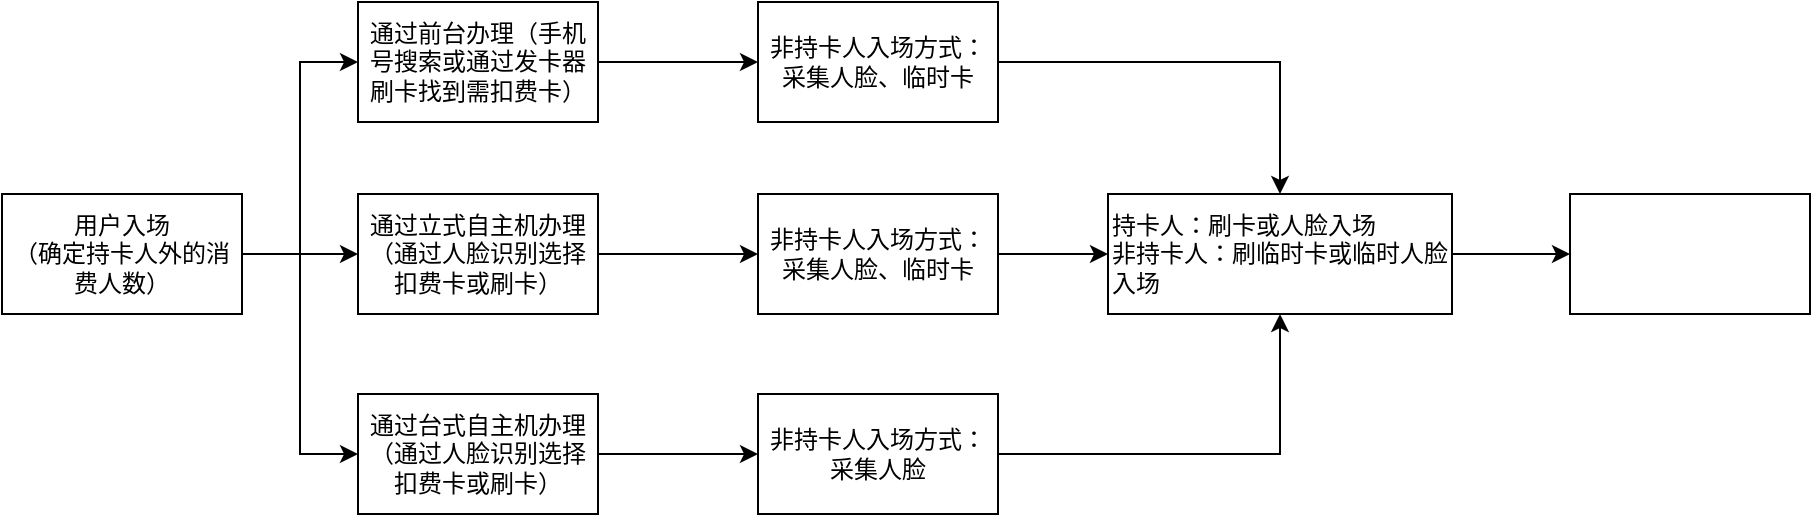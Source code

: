 <mxfile version="21.0.6" type="github">
  <diagram id="C5RBs43oDa-KdzZeNtuy" name="Page-1">
    <mxGraphModel dx="1434" dy="699" grid="1" gridSize="10" guides="1" tooltips="1" connect="1" arrows="1" fold="1" page="1" pageScale="1" pageWidth="827" pageHeight="1169" math="0" shadow="0">
      <root>
        <mxCell id="WIyWlLk6GJQsqaUBKTNV-0" />
        <mxCell id="WIyWlLk6GJQsqaUBKTNV-1" parent="WIyWlLk6GJQsqaUBKTNV-0" />
        <mxCell id="iTxTnmrPjzGDXyez09_j-1" value="" style="edgeStyle=orthogonalEdgeStyle;rounded=0;orthogonalLoop=1;jettySize=auto;html=1;entryX=0;entryY=0.5;entryDx=0;entryDy=0;" edge="1" parent="WIyWlLk6GJQsqaUBKTNV-1" source="iTxTnmrPjzGDXyez09_j-3" target="iTxTnmrPjzGDXyez09_j-5">
          <mxGeometry relative="1" as="geometry" />
        </mxCell>
        <mxCell id="iTxTnmrPjzGDXyez09_j-2" value="" style="edgeStyle=orthogonalEdgeStyle;rounded=0;orthogonalLoop=1;jettySize=auto;html=1;entryX=0;entryY=0.5;entryDx=0;entryDy=0;" edge="1" parent="WIyWlLk6GJQsqaUBKTNV-1" source="iTxTnmrPjzGDXyez09_j-3" target="iTxTnmrPjzGDXyez09_j-9">
          <mxGeometry relative="1" as="geometry" />
        </mxCell>
        <mxCell id="iTxTnmrPjzGDXyez09_j-29" value="" style="edgeStyle=orthogonalEdgeStyle;rounded=0;orthogonalLoop=1;jettySize=auto;html=1;entryX=0;entryY=0.5;entryDx=0;entryDy=0;" edge="1" parent="WIyWlLk6GJQsqaUBKTNV-1" source="iTxTnmrPjzGDXyez09_j-3" target="iTxTnmrPjzGDXyez09_j-28">
          <mxGeometry relative="1" as="geometry" />
        </mxCell>
        <mxCell id="iTxTnmrPjzGDXyez09_j-3" value="用户入场&lt;br&gt;（确定持卡人外的消费人数）" style="rounded=0;whiteSpace=wrap;html=1;" vertex="1" parent="WIyWlLk6GJQsqaUBKTNV-1">
          <mxGeometry x="20" y="310" width="120" height="60" as="geometry" />
        </mxCell>
        <mxCell id="iTxTnmrPjzGDXyez09_j-58" value="" style="edgeStyle=orthogonalEdgeStyle;rounded=0;orthogonalLoop=1;jettySize=auto;html=1;" edge="1" parent="WIyWlLk6GJQsqaUBKTNV-1" source="iTxTnmrPjzGDXyez09_j-5" target="iTxTnmrPjzGDXyez09_j-57">
          <mxGeometry relative="1" as="geometry" />
        </mxCell>
        <mxCell id="iTxTnmrPjzGDXyez09_j-5" value="通过立式自主机办理（通过人脸识别选择扣费卡或刷卡）" style="whiteSpace=wrap;html=1;rounded=0;" vertex="1" parent="WIyWlLk6GJQsqaUBKTNV-1">
          <mxGeometry x="198" y="310" width="120" height="60" as="geometry" />
        </mxCell>
        <mxCell id="iTxTnmrPjzGDXyez09_j-56" value="" style="edgeStyle=orthogonalEdgeStyle;rounded=0;orthogonalLoop=1;jettySize=auto;html=1;" edge="1" parent="WIyWlLk6GJQsqaUBKTNV-1" source="iTxTnmrPjzGDXyez09_j-9" target="iTxTnmrPjzGDXyez09_j-55">
          <mxGeometry relative="1" as="geometry" />
        </mxCell>
        <mxCell id="iTxTnmrPjzGDXyez09_j-9" value="通过前台办理（手机号搜索或通过发卡器刷卡找到需扣费卡）" style="whiteSpace=wrap;html=1;rounded=0;" vertex="1" parent="WIyWlLk6GJQsqaUBKTNV-1">
          <mxGeometry x="198" y="214" width="120" height="60" as="geometry" />
        </mxCell>
        <mxCell id="iTxTnmrPjzGDXyez09_j-60" value="" style="edgeStyle=orthogonalEdgeStyle;rounded=0;orthogonalLoop=1;jettySize=auto;html=1;" edge="1" parent="WIyWlLk6GJQsqaUBKTNV-1" source="iTxTnmrPjzGDXyez09_j-28" target="iTxTnmrPjzGDXyez09_j-59">
          <mxGeometry relative="1" as="geometry" />
        </mxCell>
        <mxCell id="iTxTnmrPjzGDXyez09_j-28" value="通过台式自主机办理（通过人脸识别选择扣费卡或刷卡）" style="whiteSpace=wrap;html=1;rounded=0;" vertex="1" parent="WIyWlLk6GJQsqaUBKTNV-1">
          <mxGeometry x="198" y="410" width="120" height="60" as="geometry" />
        </mxCell>
        <mxCell id="iTxTnmrPjzGDXyez09_j-64" style="edgeStyle=orthogonalEdgeStyle;rounded=0;orthogonalLoop=1;jettySize=auto;html=1;exitX=1;exitY=0.5;exitDx=0;exitDy=0;entryX=0.5;entryY=0;entryDx=0;entryDy=0;" edge="1" parent="WIyWlLk6GJQsqaUBKTNV-1" source="iTxTnmrPjzGDXyez09_j-55" target="iTxTnmrPjzGDXyez09_j-62">
          <mxGeometry relative="1" as="geometry" />
        </mxCell>
        <mxCell id="iTxTnmrPjzGDXyez09_j-55" value="非持卡人入场方式：采集人脸、临时卡" style="whiteSpace=wrap;html=1;rounded=0;" vertex="1" parent="WIyWlLk6GJQsqaUBKTNV-1">
          <mxGeometry x="398" y="214" width="120" height="60" as="geometry" />
        </mxCell>
        <mxCell id="iTxTnmrPjzGDXyez09_j-63" value="" style="edgeStyle=orthogonalEdgeStyle;rounded=0;orthogonalLoop=1;jettySize=auto;html=1;" edge="1" parent="WIyWlLk6GJQsqaUBKTNV-1" source="iTxTnmrPjzGDXyez09_j-57" target="iTxTnmrPjzGDXyez09_j-62">
          <mxGeometry relative="1" as="geometry" />
        </mxCell>
        <mxCell id="iTxTnmrPjzGDXyez09_j-57" value="非持卡人入场方式：采集人脸、临时卡" style="whiteSpace=wrap;html=1;rounded=0;" vertex="1" parent="WIyWlLk6GJQsqaUBKTNV-1">
          <mxGeometry x="398" y="310" width="120" height="60" as="geometry" />
        </mxCell>
        <mxCell id="iTxTnmrPjzGDXyez09_j-65" style="edgeStyle=orthogonalEdgeStyle;rounded=0;orthogonalLoop=1;jettySize=auto;html=1;exitX=1;exitY=0.5;exitDx=0;exitDy=0;entryX=0.5;entryY=1;entryDx=0;entryDy=0;" edge="1" parent="WIyWlLk6GJQsqaUBKTNV-1" source="iTxTnmrPjzGDXyez09_j-59" target="iTxTnmrPjzGDXyez09_j-62">
          <mxGeometry relative="1" as="geometry" />
        </mxCell>
        <mxCell id="iTxTnmrPjzGDXyez09_j-59" value="非持卡人入场方式：采集人脸" style="whiteSpace=wrap;html=1;rounded=0;" vertex="1" parent="WIyWlLk6GJQsqaUBKTNV-1">
          <mxGeometry x="398" y="410" width="120" height="60" as="geometry" />
        </mxCell>
        <mxCell id="iTxTnmrPjzGDXyez09_j-67" value="" style="edgeStyle=orthogonalEdgeStyle;rounded=0;orthogonalLoop=1;jettySize=auto;html=1;" edge="1" parent="WIyWlLk6GJQsqaUBKTNV-1" source="iTxTnmrPjzGDXyez09_j-62" target="iTxTnmrPjzGDXyez09_j-66">
          <mxGeometry relative="1" as="geometry" />
        </mxCell>
        <mxCell id="iTxTnmrPjzGDXyez09_j-62" value="&lt;div style=&quot;&quot;&gt;&lt;span style=&quot;background-color: initial;&quot;&gt;持卡人：刷卡或人脸入场&lt;/span&gt;&lt;/div&gt;&lt;div style=&quot;&quot;&gt;&lt;span style=&quot;background-color: initial;&quot;&gt;非持卡人：刷临时卡或临时人脸入场&lt;/span&gt;&lt;/div&gt;" style="whiteSpace=wrap;html=1;rounded=0;align=left;" vertex="1" parent="WIyWlLk6GJQsqaUBKTNV-1">
          <mxGeometry x="573" y="310" width="172" height="60" as="geometry" />
        </mxCell>
        <mxCell id="iTxTnmrPjzGDXyez09_j-66" value="" style="whiteSpace=wrap;html=1;align=left;rounded=0;" vertex="1" parent="WIyWlLk6GJQsqaUBKTNV-1">
          <mxGeometry x="804" y="310" width="120" height="60" as="geometry" />
        </mxCell>
      </root>
    </mxGraphModel>
  </diagram>
</mxfile>
